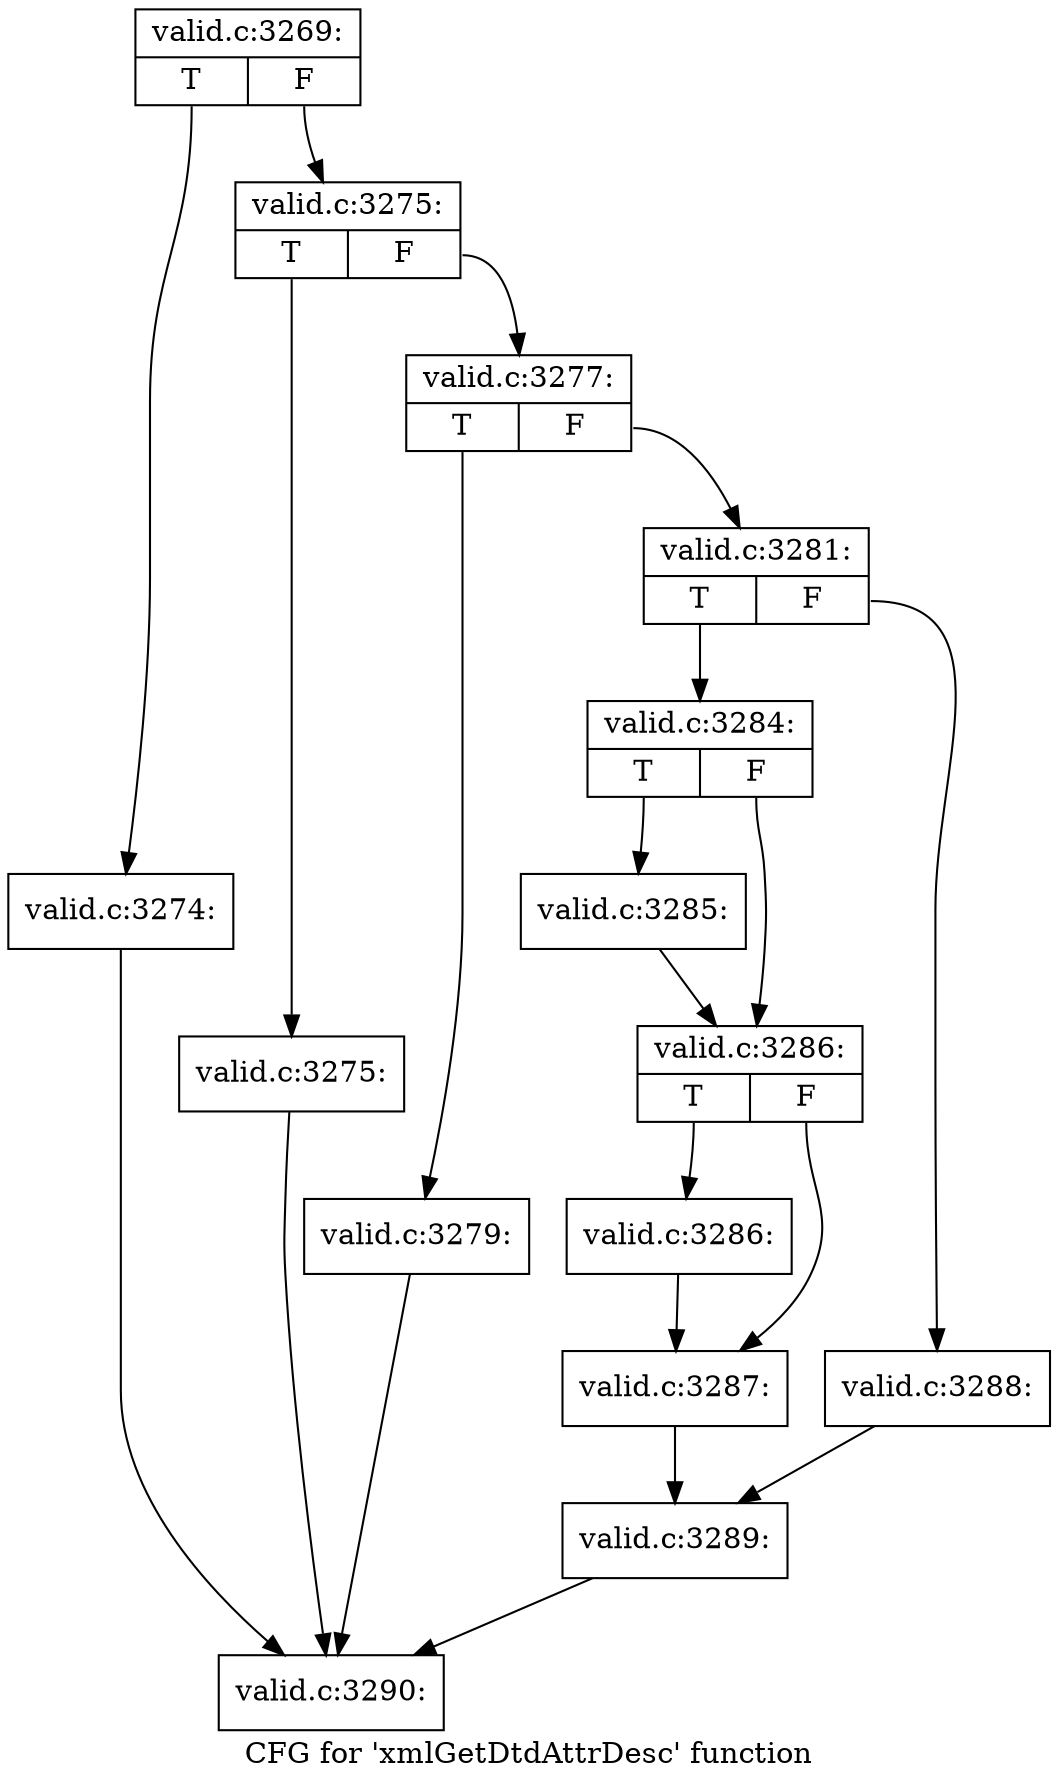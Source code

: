 digraph "CFG for 'xmlGetDtdAttrDesc' function" {
	label="CFG for 'xmlGetDtdAttrDesc' function";

	Node0x503b7c0 [shape=record,label="{valid.c:3269:|{<s0>T|<s1>F}}"];
	Node0x503b7c0:s0 -> Node0x5040e40;
	Node0x503b7c0:s1 -> Node0x5040e90;
	Node0x5040e40 [shape=record,label="{valid.c:3274:}"];
	Node0x5040e40 -> Node0x503f910;
	Node0x5040e90 [shape=record,label="{valid.c:3275:|{<s0>T|<s1>F}}"];
	Node0x5040e90:s0 -> Node0x50412f0;
	Node0x5040e90:s1 -> Node0x5041340;
	Node0x50412f0 [shape=record,label="{valid.c:3275:}"];
	Node0x50412f0 -> Node0x503f910;
	Node0x5041340 [shape=record,label="{valid.c:3277:|{<s0>T|<s1>F}}"];
	Node0x5041340:s0 -> Node0x5041c00;
	Node0x5041340:s1 -> Node0x5041c50;
	Node0x5041c00 [shape=record,label="{valid.c:3279:}"];
	Node0x5041c00 -> Node0x503f910;
	Node0x5041c50 [shape=record,label="{valid.c:3281:|{<s0>T|<s1>F}}"];
	Node0x5041c50:s0 -> Node0x50423d0;
	Node0x5041c50:s1 -> Node0x5042470;
	Node0x50423d0 [shape=record,label="{valid.c:3284:|{<s0>T|<s1>F}}"];
	Node0x50423d0:s0 -> Node0x5042c50;
	Node0x50423d0:s1 -> Node0x5042ca0;
	Node0x5042c50 [shape=record,label="{valid.c:3285:}"];
	Node0x5042c50 -> Node0x5042ca0;
	Node0x5042ca0 [shape=record,label="{valid.c:3286:|{<s0>T|<s1>F}}"];
	Node0x5042ca0:s0 -> Node0x50431d0;
	Node0x5042ca0:s1 -> Node0x5043220;
	Node0x50431d0 [shape=record,label="{valid.c:3286:}"];
	Node0x50431d0 -> Node0x5043220;
	Node0x5043220 [shape=record,label="{valid.c:3287:}"];
	Node0x5043220 -> Node0x5042420;
	Node0x5042470 [shape=record,label="{valid.c:3288:}"];
	Node0x5042470 -> Node0x5042420;
	Node0x5042420 [shape=record,label="{valid.c:3289:}"];
	Node0x5042420 -> Node0x503f910;
	Node0x503f910 [shape=record,label="{valid.c:3290:}"];
}
